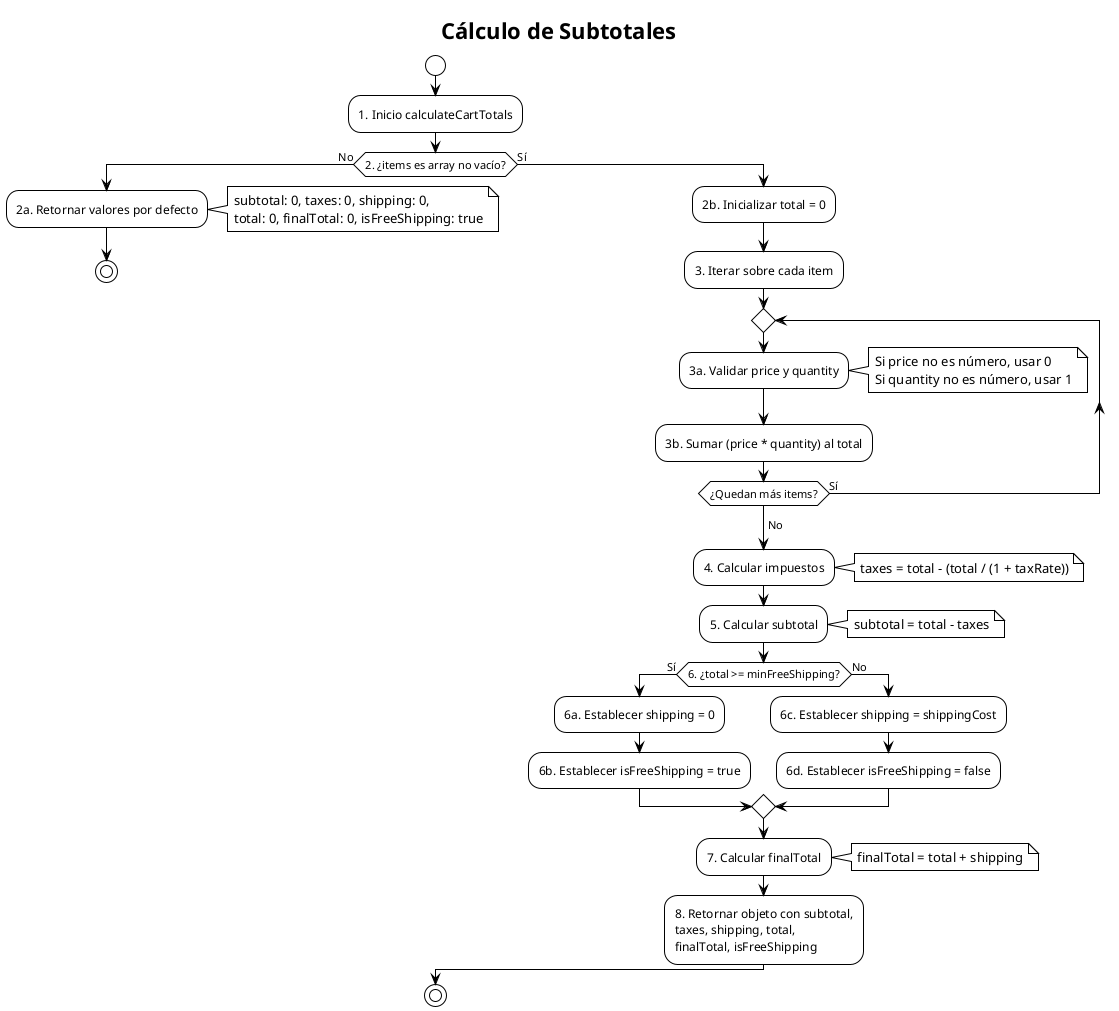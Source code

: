 @startuml PCB-A-04.1
!theme plain
skinparam backgroundColor white
skinparam defaultFontName Arial
skinparam defaultFontColor black
skinparam arrowColor black
skinparam shadowing false

title Cálculo de Subtotales

start
:1. Inicio calculateCartTotals;

if (2. ¿items es array no vacío?) then (No)
  :2a. Retornar valores por defecto;
  note right: subtotal: 0, taxes: 0, shipping: 0,\ntotal: 0, finalTotal: 0, isFreeShipping: true
  stop
else (Sí)
  :2b. Inicializar total = 0;
  
  :3. Iterar sobre cada item;
  
  repeat
    :3a. Validar price y quantity;
    note right: Si price no es número, usar 0\nSi quantity no es número, usar 1
    
    :3b. Sumar (price * quantity) al total;
  repeat while (¿Quedan más items?) is (Sí)
  ->No;
  
  :4. Calcular impuestos;
  note right: taxes = total - (total / (1 + taxRate))
  
  :5. Calcular subtotal;
  note right: subtotal = total - taxes
  
  if (6. ¿total >= minFreeShipping?) then (Sí)
    :6a. Establecer shipping = 0;
    :6b. Establecer isFreeShipping = true;
  else (No)
    :6c. Establecer shipping = shippingCost;
    :6d. Establecer isFreeShipping = false;
  endif
  
  :7. Calcular finalTotal;
  note right: finalTotal = total + shipping
  
  :8. Retornar objeto con subtotal,\ntaxes, shipping, total,\nfinalTotal, isFreeShipping;
  
endif

stop

@enduml 
